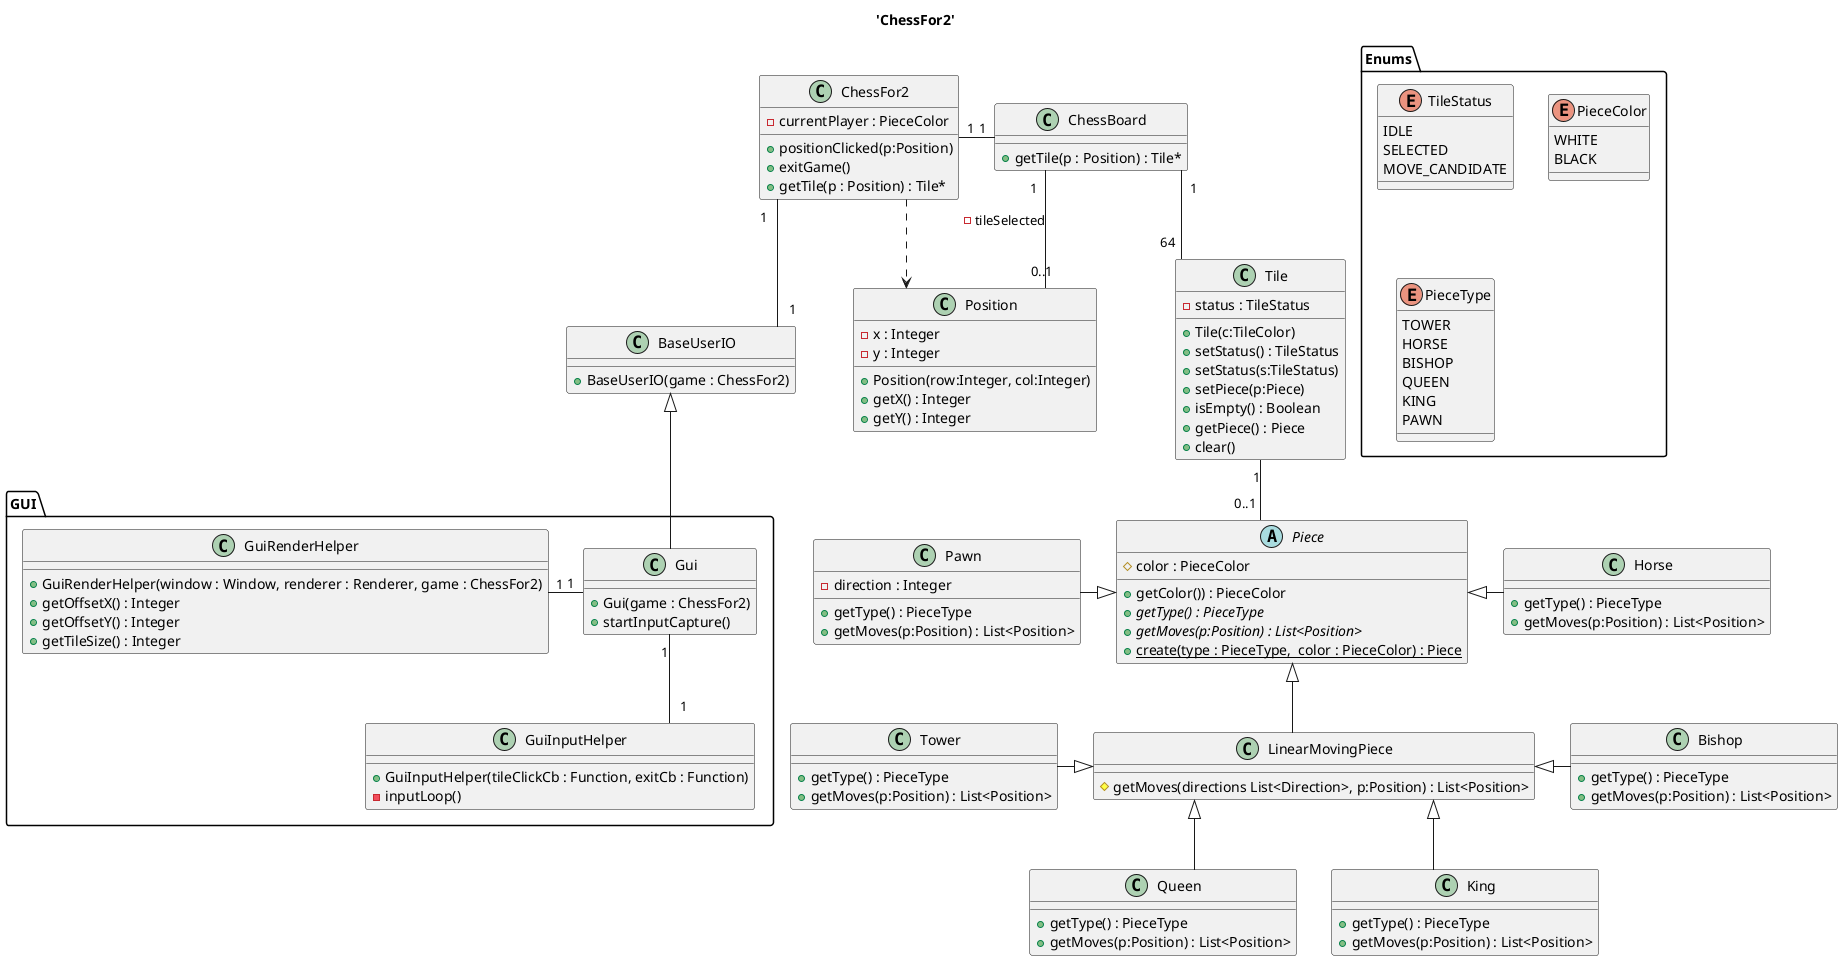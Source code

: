 @startuml 'ChessFor2'

skinparam Linetype ortho

title 'ChessFor2'

package Enums {
enum TileStatus {
    IDLE
    SELECTED
    MOVE_CANDIDATE
}

enum PieceColor {
    WHITE
    BLACK
}

enum PieceType {
    TOWER
    HORSE
    BISHOP
    QUEEN
    KING
    PAWN
}
}

class ChessFor2 {
    - currentPlayer : PieceColor
    + positionClicked(p:Position)
    + exitGame()
    + getTile(p : Position) : Tile*
}

class Tile {
    - status : TileStatus
    + Tile(c:TileColor)
    + setStatus() : TileStatus
    + setStatus(s:TileStatus)
    + setPiece(p:Piece)
    + isEmpty() : Boolean
    + getPiece() : Piece
    + clear()
}
Tile "1" -- "0..1" Piece

class ChessBoard {
    + getTile(p : Position) : Tile*
}
ChessFor2 "1" -right- "1" ChessBoard
ChessBoard "1" -- "64" Tile
ChessBoard "1" -- "0..1" Position : -tileSelected

class BaseUserIO {
    + BaseUserIO(game : ChessFor2)
}
ChessFor2 "1" -- "1" BaseUserIO

package GUI {
class Gui {
    + Gui(game : ChessFor2)
    + startInputCapture()
}
BaseUserIO <|-- Gui

class GuiRenderHelper {
    + GuiRenderHelper(window : Window, renderer : Renderer, game : ChessFor2)
    + getOffsetX() : Integer
    + getOffsetY() : Integer
    + getTileSize() : Integer
}
Gui "1" -left- "1" GuiRenderHelper
class GuiInputHelper {
    + GuiInputHelper(tileClickCb : Function, exitCb : Function)
    - inputLoop()
}
Gui "1" -down- "1" GuiInputHelper
}

abstract Piece {
    # color : PieceColor
    + getColor()) : PieceColor
    + {abstract} getType() : PieceType
    + {abstract} getMoves(p:Position) : List<Position>
    + {static} create(type : PieceType,  color : PieceColor) : Piece
}

class Pawn {
    + getType() : PieceType
    - direction : Integer
    + getMoves(p:Position) : List<Position>
}
Piece <|-left- Pawn

class Horse {
    + getType() : PieceType
    + getMoves(p:Position) : List<Position>
}
Piece <|-right- Horse

class LinearMovingPiece {
    # getMoves(directions List<Direction>, p:Position) : List<Position>
}
Piece <|-down- LinearMovingPiece

class Tower {
    + getType() : PieceType
    + getMoves(p:Position) : List<Position>
}
LinearMovingPiece <|-left- Tower

class Bishop {
    + getType() : PieceType
    + getMoves(p:Position) : List<Position>
}
LinearMovingPiece <|-right- Bishop

class Queen {
    + getType() : PieceType
    + getMoves(p:Position) : List<Position>
}
LinearMovingPiece <|-down- Queen

class King {
    + getType() : PieceType
    + getMoves(p:Position) : List<Position>
}
LinearMovingPiece <|-down- King

class Position {
    - x : Integer
    - y : Integer
    + Position(row:Integer, col:Integer)
    + getX() : Integer
    + getY() : Integer
}

ChessFor2 ..> Position


@enduml
